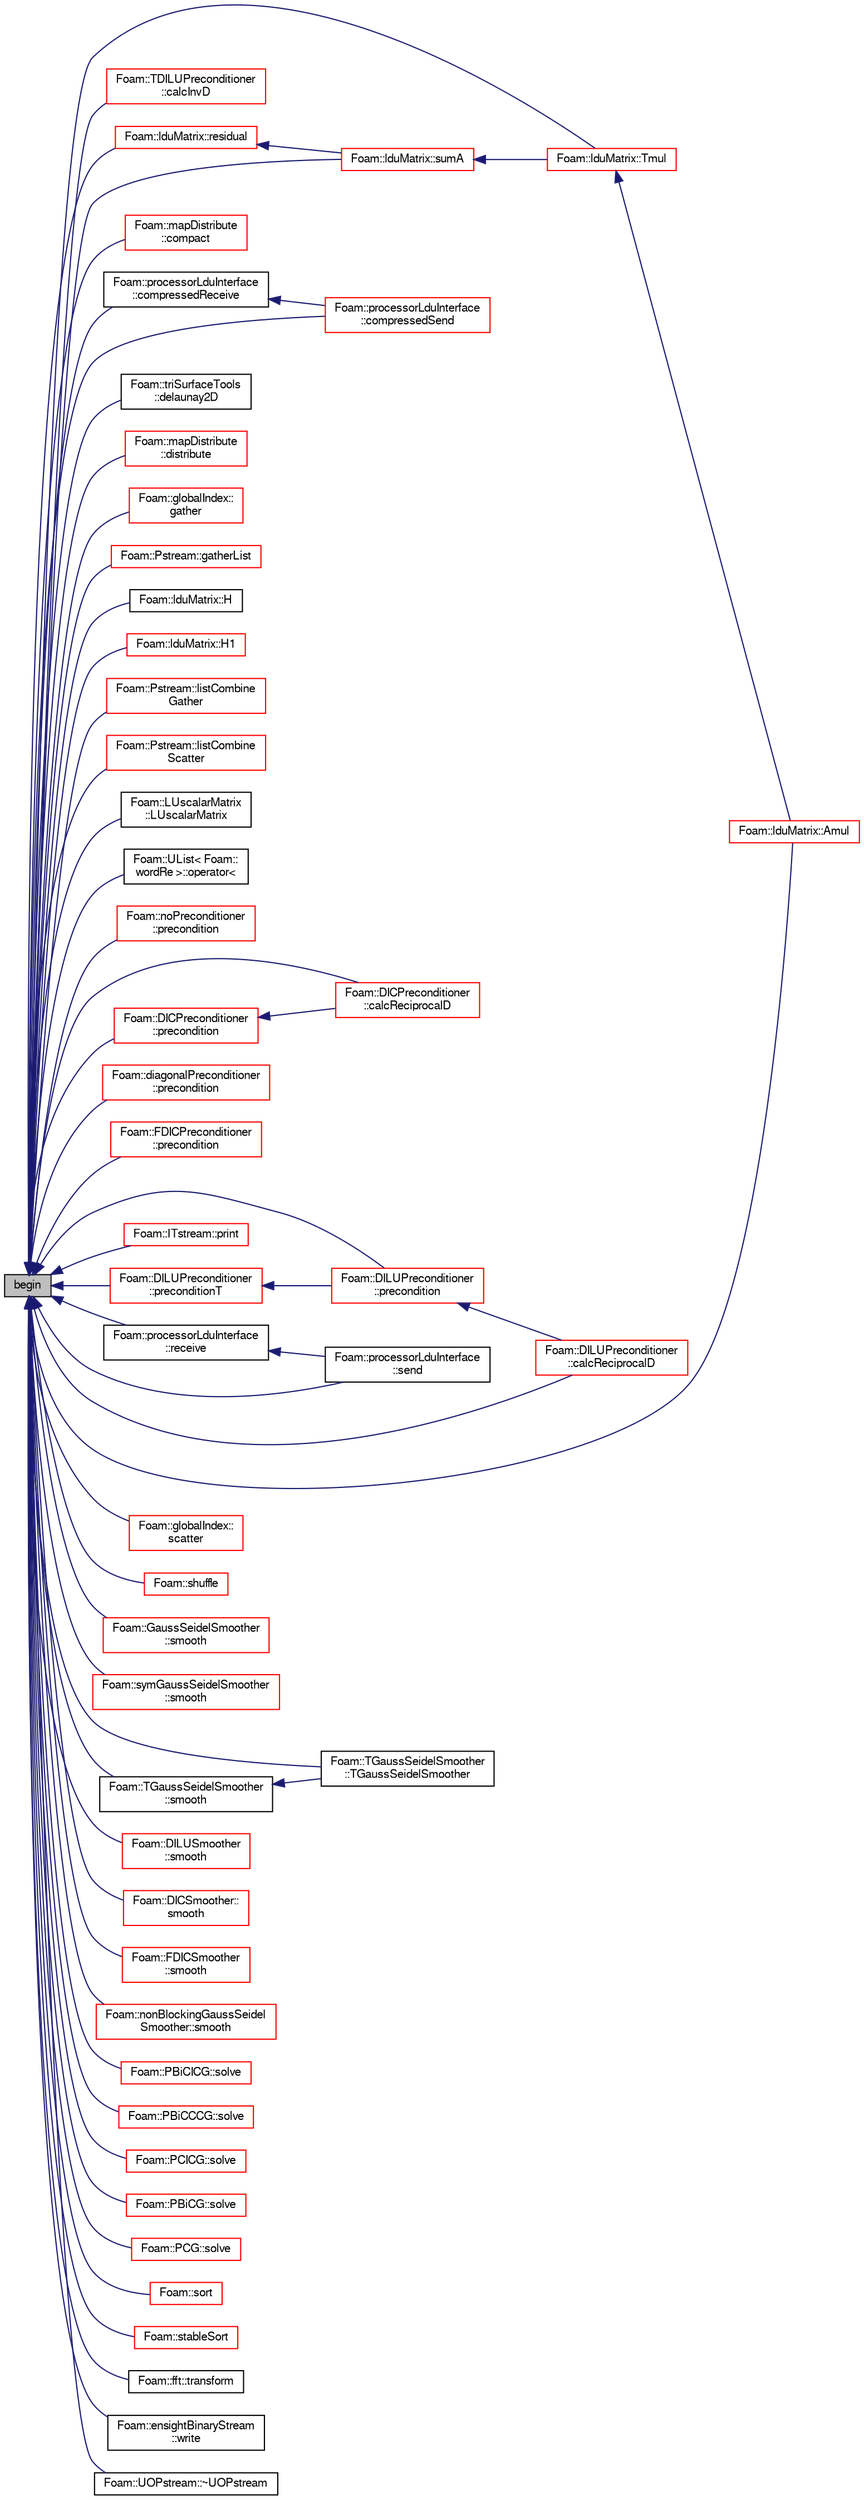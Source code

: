 digraph "begin"
{
  bgcolor="transparent";
  edge [fontname="FreeSans",fontsize="10",labelfontname="FreeSans",labelfontsize="10"];
  node [fontname="FreeSans",fontsize="10",shape=record];
  rankdir="LR";
  Node2499 [label="begin",height=0.2,width=0.4,color="black", fillcolor="grey75", style="filled", fontcolor="black"];
  Node2499 -> Node2500 [dir="back",color="midnightblue",fontsize="10",style="solid",fontname="FreeSans"];
  Node2500 [label="Foam::lduMatrix::Amul",height=0.2,width=0.4,color="red",URL="$a26882.html#a7a2e0a380ac70181d4d957ffb1d5caf1",tooltip="Matrix multiplication with updated interfaces. "];
  Node2499 -> Node2532 [dir="back",color="midnightblue",fontsize="10",style="solid",fontname="FreeSans"];
  Node2532 [label="Foam::TDILUPreconditioner\l::calcInvD",height=0.2,width=0.4,color="red",URL="$a26818.html#a4285bbd6c558576051d236d84b20d26d",tooltip="Calculate the reciprocal of the preconditioned diagonal. "];
  Node2499 -> Node2535 [dir="back",color="midnightblue",fontsize="10",style="solid",fontname="FreeSans"];
  Node2535 [label="Foam::DICPreconditioner\l::calcReciprocalD",height=0.2,width=0.4,color="red",URL="$a26902.html#a0e2f579bbf250828b4e3f250dbadf455",tooltip="Calculate the reciprocal of the preconditioned diagonal. "];
  Node2499 -> Node2539 [dir="back",color="midnightblue",fontsize="10",style="solid",fontname="FreeSans"];
  Node2539 [label="Foam::DILUPreconditioner\l::calcReciprocalD",height=0.2,width=0.4,color="red",URL="$a26906.html#a0e2f579bbf250828b4e3f250dbadf455",tooltip="Calculate the reciprocal of the preconditioned diagonal. "];
  Node2499 -> Node2543 [dir="back",color="midnightblue",fontsize="10",style="solid",fontname="FreeSans"];
  Node2543 [label="Foam::mapDistribute\l::compact",height=0.2,width=0.4,color="red",URL="$a27362.html#ae425c08cfe8d1064cfa183af3b1fdfe4",tooltip="Compact maps. Gets per field a bool whether it is used (locally) "];
  Node2499 -> Node2546 [dir="back",color="midnightblue",fontsize="10",style="solid",fontname="FreeSans"];
  Node2546 [label="Foam::processorLduInterface\l::compressedReceive",height=0.2,width=0.4,color="black",URL="$a26862.html#aacf5c075e839554c05dd778df849d0ca",tooltip="Raw field receive function with data compression. "];
  Node2546 -> Node2547 [dir="back",color="midnightblue",fontsize="10",style="solid",fontname="FreeSans"];
  Node2547 [label="Foam::processorLduInterface\l::compressedSend",height=0.2,width=0.4,color="red",URL="$a26862.html#aa313587221e2193609af8c0bba02eed2",tooltip="Raw field send function with data compression. "];
  Node2499 -> Node2547 [dir="back",color="midnightblue",fontsize="10",style="solid",fontname="FreeSans"];
  Node2499 -> Node2549 [dir="back",color="midnightblue",fontsize="10",style="solid",fontname="FreeSans"];
  Node2549 [label="Foam::triSurfaceTools\l::delaunay2D",height=0.2,width=0.4,color="black",URL="$a25538.html#afd133ce6c8aa4cd545126660df20989b",tooltip="Do unconstrained Delaunay of points. Returns triSurface with 3D. "];
  Node2499 -> Node2550 [dir="back",color="midnightblue",fontsize="10",style="solid",fontname="FreeSans"];
  Node2550 [label="Foam::mapDistribute\l::distribute",height=0.2,width=0.4,color="red",URL="$a27362.html#a33e0f8481eb68bf011731ec98e8f7c65",tooltip="Distribute data. Note:schedule only used for Pstream::scheduled. "];
  Node2499 -> Node2733 [dir="back",color="midnightblue",fontsize="10",style="solid",fontname="FreeSans"];
  Node2733 [label="Foam::globalIndex::\lgather",height=0.2,width=0.4,color="red",URL="$a27330.html#a2ada785f9c593e27b85617451b04b393",tooltip="Collect data in processor order on master (== procIDs[0]). "];
  Node2499 -> Node2738 [dir="back",color="midnightblue",fontsize="10",style="solid",fontname="FreeSans"];
  Node2738 [label="Foam::Pstream::gatherList",height=0.2,width=0.4,color="red",URL="$a26250.html#afbdf64fb42cd760690d51a9a321792d9",tooltip="Gather data but keep individual values separate. "];
  Node2499 -> Node2847 [dir="back",color="midnightblue",fontsize="10",style="solid",fontname="FreeSans"];
  Node2847 [label="Foam::lduMatrix::H",height=0.2,width=0.4,color="black",URL="$a26882.html#a3dc09d787913c10fb48ee4a07d78587f"];
  Node2499 -> Node2848 [dir="back",color="midnightblue",fontsize="10",style="solid",fontname="FreeSans"];
  Node2848 [label="Foam::lduMatrix::H1",height=0.2,width=0.4,color="red",URL="$a26882.html#a090039c15b52321e7a7a6a90c0a29bbe"];
  Node2499 -> Node2850 [dir="back",color="midnightblue",fontsize="10",style="solid",fontname="FreeSans"];
  Node2850 [label="Foam::Pstream::listCombine\lGather",height=0.2,width=0.4,color="red",URL="$a26250.html#a8c0e5044dc4a942cf62b06797c3a743f"];
  Node2499 -> Node2871 [dir="back",color="midnightblue",fontsize="10",style="solid",fontname="FreeSans"];
  Node2871 [label="Foam::Pstream::listCombine\lScatter",height=0.2,width=0.4,color="red",URL="$a26250.html#adfd4915b68ab7181dccb847976286e56",tooltip="Scatter data. Reverse of combineGather. "];
  Node2499 -> Node2873 [dir="back",color="midnightblue",fontsize="10",style="solid",fontname="FreeSans"];
  Node2873 [label="Foam::LUscalarMatrix\l::LUscalarMatrix",height=0.2,width=0.4,color="black",URL="$a27054.html#aebab11f1a492c2f8e5e99c3e138253ce",tooltip="Construct from lduMatrix and perform LU decomposition. "];
  Node2499 -> Node2874 [dir="back",color="midnightblue",fontsize="10",style="solid",fontname="FreeSans"];
  Node2874 [label="Foam::UList\< Foam::\lwordRe \>::operator\<",height=0.2,width=0.4,color="black",URL="$a25698.html#a281f8cf2d5399f7a230870deb116ae9c",tooltip="Compare two ULists lexicographically. Takes linear time. "];
  Node2499 -> Node2875 [dir="back",color="midnightblue",fontsize="10",style="solid",fontname="FreeSans"];
  Node2875 [label="Foam::noPreconditioner\l::precondition",height=0.2,width=0.4,color="red",URL="$a26918.html#a42d7d978aff9dd42518052155211d753",tooltip="Return wA the preconditioned form of residual rA. "];
  Node2499 -> Node2879 [dir="back",color="midnightblue",fontsize="10",style="solid",fontname="FreeSans"];
  Node2879 [label="Foam::DICPreconditioner\l::precondition",height=0.2,width=0.4,color="red",URL="$a26902.html#a42d7d978aff9dd42518052155211d753",tooltip="Return wA the preconditioned form of residual rA. "];
  Node2879 -> Node2535 [dir="back",color="midnightblue",fontsize="10",style="solid",fontname="FreeSans"];
  Node2499 -> Node2880 [dir="back",color="midnightblue",fontsize="10",style="solid",fontname="FreeSans"];
  Node2880 [label="Foam::DILUPreconditioner\l::precondition",height=0.2,width=0.4,color="red",URL="$a26906.html#a42d7d978aff9dd42518052155211d753",tooltip="Return wA the preconditioned form of residual rA. "];
  Node2880 -> Node2539 [dir="back",color="midnightblue",fontsize="10",style="solid",fontname="FreeSans"];
  Node2499 -> Node2881 [dir="back",color="midnightblue",fontsize="10",style="solid",fontname="FreeSans"];
  Node2881 [label="Foam::diagonalPreconditioner\l::precondition",height=0.2,width=0.4,color="red",URL="$a26898.html#a42d7d978aff9dd42518052155211d753",tooltip="Return wA the preconditioned form of residual rA. "];
  Node2499 -> Node2885 [dir="back",color="midnightblue",fontsize="10",style="solid",fontname="FreeSans"];
  Node2885 [label="Foam::FDICPreconditioner\l::precondition",height=0.2,width=0.4,color="red",URL="$a26910.html#a42d7d978aff9dd42518052155211d753",tooltip="Return wA the preconditioned form of residual rA. "];
  Node2499 -> Node2888 [dir="back",color="midnightblue",fontsize="10",style="solid",fontname="FreeSans"];
  Node2888 [label="Foam::DILUPreconditioner\l::preconditionT",height=0.2,width=0.4,color="red",URL="$a26906.html#a800789670822d739f732ed60b677c016",tooltip="Return wT the transpose-matrix preconditioned form of residual rT. "];
  Node2888 -> Node2880 [dir="back",color="midnightblue",fontsize="10",style="solid",fontname="FreeSans"];
  Node2499 -> Node2889 [dir="back",color="midnightblue",fontsize="10",style="solid",fontname="FreeSans"];
  Node2889 [label="Foam::ITstream::print",height=0.2,width=0.4,color="red",URL="$a26322.html#aa61247f481294e0822e293753513bd29",tooltip="Print description of IOstream to Ostream. "];
  Node2499 -> Node2893 [dir="back",color="midnightblue",fontsize="10",style="solid",fontname="FreeSans"];
  Node2893 [label="Foam::processorLduInterface\l::receive",height=0.2,width=0.4,color="black",URL="$a26862.html#a2a35a65f15a64622670eeab23c0f0137",tooltip="Raw field receive function. "];
  Node2893 -> Node2894 [dir="back",color="midnightblue",fontsize="10",style="solid",fontname="FreeSans"];
  Node2894 [label="Foam::processorLduInterface\l::send",height=0.2,width=0.4,color="black",URL="$a26862.html#a190e983931759cb8de6a0d7d5a176062",tooltip="Raw send function. "];
  Node2499 -> Node2895 [dir="back",color="midnightblue",fontsize="10",style="solid",fontname="FreeSans"];
  Node2895 [label="Foam::lduMatrix::residual",height=0.2,width=0.4,color="red",URL="$a26882.html#a0d945b22e88eed13c032943a09bb63ea"];
  Node2895 -> Node2897 [dir="back",color="midnightblue",fontsize="10",style="solid",fontname="FreeSans"];
  Node2897 [label="Foam::lduMatrix::sumA",height=0.2,width=0.4,color="red",URL="$a26882.html#aaf24d45bb7830b9bab7f559b0b3d2c84",tooltip="Sum the coefficients on each row of the matrix. "];
  Node2897 -> Node2898 [dir="back",color="midnightblue",fontsize="10",style="solid",fontname="FreeSans"];
  Node2898 [label="Foam::lduMatrix::Tmul",height=0.2,width=0.4,color="red",URL="$a26882.html#a3732af38643bedfc7148b63abc859fec",tooltip="Matrix transpose multiplication with updated interfaces. "];
  Node2898 -> Node2500 [dir="back",color="midnightblue",fontsize="10",style="solid",fontname="FreeSans"];
  Node2499 -> Node2899 [dir="back",color="midnightblue",fontsize="10",style="solid",fontname="FreeSans"];
  Node2899 [label="Foam::globalIndex::\lscatter",height=0.2,width=0.4,color="red",URL="$a27330.html#a2e964657608ecbc2154a0e8e2e28b815",tooltip="Distribute data in processor order. Requires fld to be sized! "];
  Node2499 -> Node2894 [dir="back",color="midnightblue",fontsize="10",style="solid",fontname="FreeSans"];
  Node2499 -> Node2902 [dir="back",color="midnightblue",fontsize="10",style="solid",fontname="FreeSans"];
  Node2902 [label="Foam::shuffle",height=0.2,width=0.4,color="red",URL="$a21124.html#a0f84bd476a584bf7d31e827eafd75a3d"];
  Node2499 -> Node2904 [dir="back",color="midnightblue",fontsize="10",style="solid",fontname="FreeSans"];
  Node2904 [label="Foam::GaussSeidelSmoother\l::smooth",height=0.2,width=0.4,color="red",URL="$a26942.html#a8622cba882900a35ce041c544a6134c0",tooltip="Smooth for the given number of sweeps. "];
  Node2499 -> Node2906 [dir="back",color="midnightblue",fontsize="10",style="solid",fontname="FreeSans"];
  Node2906 [label="Foam::symGaussSeidelSmoother\l::smooth",height=0.2,width=0.4,color="red",URL="$a26950.html#a8622cba882900a35ce041c544a6134c0",tooltip="Smooth for the given number of sweeps. "];
  Node2499 -> Node2908 [dir="back",color="midnightblue",fontsize="10",style="solid",fontname="FreeSans"];
  Node2908 [label="Foam::TGaussSeidelSmoother\l::smooth",height=0.2,width=0.4,color="black",URL="$a26826.html#a2727a700fb0cafd8fb6b7e04f558fca7",tooltip="Smooth for the given number of sweeps. "];
  Node2908 -> Node2909 [dir="back",color="midnightblue",fontsize="10",style="solid",fontname="FreeSans"];
  Node2909 [label="Foam::TGaussSeidelSmoother\l::TGaussSeidelSmoother",height=0.2,width=0.4,color="black",URL="$a26826.html#a37d1e9ced3ff8cc76ec3c4855784cc83",tooltip="Construct from components. "];
  Node2499 -> Node2910 [dir="back",color="midnightblue",fontsize="10",style="solid",fontname="FreeSans"];
  Node2910 [label="Foam::DILUSmoother\l::smooth",height=0.2,width=0.4,color="red",URL="$a26930.html#a4426ea3b613e415911d1fe07b617c4cb",tooltip="Smooth the solution for a given number of sweeps. "];
  Node2499 -> Node2911 [dir="back",color="midnightblue",fontsize="10",style="solid",fontname="FreeSans"];
  Node2911 [label="Foam::DICSmoother::\lsmooth",height=0.2,width=0.4,color="red",URL="$a26922.html#a4426ea3b613e415911d1fe07b617c4cb",tooltip="Smooth the solution for a given number of sweeps. "];
  Node2499 -> Node2912 [dir="back",color="midnightblue",fontsize="10",style="solid",fontname="FreeSans"];
  Node2912 [label="Foam::FDICSmoother\l::smooth",height=0.2,width=0.4,color="red",URL="$a26938.html#a4426ea3b613e415911d1fe07b617c4cb",tooltip="Smooth the solution for a given number of sweeps. "];
  Node2499 -> Node2914 [dir="back",color="midnightblue",fontsize="10",style="solid",fontname="FreeSans"];
  Node2914 [label="Foam::nonBlockingGaussSeidel\lSmoother::smooth",height=0.2,width=0.4,color="red",URL="$a26946.html#a84def9b216d3c88d8c9d2e410aa7ff04",tooltip="Smooth for the given number of sweeps. "];
  Node2499 -> Node2916 [dir="back",color="midnightblue",fontsize="10",style="solid",fontname="FreeSans"];
  Node2916 [label="Foam::PBiCICG::solve",height=0.2,width=0.4,color="red",URL="$a26838.html#af2a8369a85a8532bb0c9d431c0b6e7ff",tooltip="Solve the matrix with this solver. "];
  Node2499 -> Node2918 [dir="back",color="midnightblue",fontsize="10",style="solid",fontname="FreeSans"];
  Node2918 [label="Foam::PBiCCCG::solve",height=0.2,width=0.4,color="red",URL="$a26834.html#af2a8369a85a8532bb0c9d431c0b6e7ff",tooltip="Solve the matrix with this solver. "];
  Node2499 -> Node2921 [dir="back",color="midnightblue",fontsize="10",style="solid",fontname="FreeSans"];
  Node2921 [label="Foam::PCICG::solve",height=0.2,width=0.4,color="red",URL="$a26842.html#af2a8369a85a8532bb0c9d431c0b6e7ff",tooltip="Solve the matrix with this solver. "];
  Node2499 -> Node2512 [dir="back",color="midnightblue",fontsize="10",style="solid",fontname="FreeSans"];
  Node2512 [label="Foam::PBiCG::solve",height=0.2,width=0.4,color="red",URL="$a27042.html#ad38597d099f9905e3f399b01af791bcb",tooltip="Solve the matrix with this solver. "];
  Node2499 -> Node2515 [dir="back",color="midnightblue",fontsize="10",style="solid",fontname="FreeSans"];
  Node2515 [label="Foam::PCG::solve",height=0.2,width=0.4,color="red",URL="$a27046.html#ad38597d099f9905e3f399b01af791bcb",tooltip="Solve the matrix with this solver. "];
  Node2499 -> Node2923 [dir="back",color="midnightblue",fontsize="10",style="solid",fontname="FreeSans"];
  Node2923 [label="Foam::sort",height=0.2,width=0.4,color="red",URL="$a21124.html#a8040176c5570405aa954090217c37fbe"];
  Node2499 -> Node2949 [dir="back",color="midnightblue",fontsize="10",style="solid",fontname="FreeSans"];
  Node2949 [label="Foam::stableSort",height=0.2,width=0.4,color="red",URL="$a21124.html#ac70ba9dd7bbc030636a4a4e2e9825c3c"];
  Node2499 -> Node2897 [dir="back",color="midnightblue",fontsize="10",style="solid",fontname="FreeSans"];
  Node2499 -> Node2909 [dir="back",color="midnightblue",fontsize="10",style="solid",fontname="FreeSans"];
  Node2499 -> Node2898 [dir="back",color="midnightblue",fontsize="10",style="solid",fontname="FreeSans"];
  Node2499 -> Node2953 [dir="back",color="midnightblue",fontsize="10",style="solid",fontname="FreeSans"];
  Node2953 [label="Foam::fft::transform",height=0.2,width=0.4,color="black",URL="$a28942.html#a2edcd80a7fcc830ff6ed969b368f7adb"];
  Node2499 -> Node2954 [dir="back",color="midnightblue",fontsize="10",style="solid",fontname="FreeSans"];
  Node2954 [label="Foam::ensightBinaryStream\l::write",height=0.2,width=0.4,color="black",URL="$a31686.html#a116a287048e19be308c95846ad845c59"];
  Node2499 -> Node2955 [dir="back",color="midnightblue",fontsize="10",style="solid",fontname="FreeSans"];
  Node2955 [label="Foam::UOPstream::~UOPstream",height=0.2,width=0.4,color="black",URL="$a26262.html#a31919dead8828ed3ddcf2f0c3ceeff37",tooltip="Destructor. "];
}
